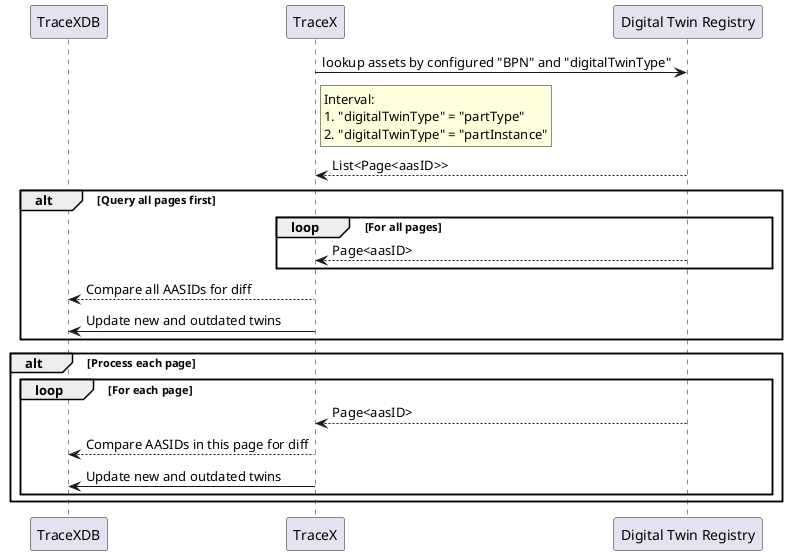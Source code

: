 @startuml
'autonumber
participant TraceXDB
participant TraceX
participant "Digital Twin Registry" as DTR

TraceX -> DTR: lookup assets by configured "BPN" and "digitalTwinType"
rnote right TraceX
Interval:
1. "digitalTwinType" = "partType"
2. "digitalTwinType" = "partInstance"
end rnote

TraceX <-- DTR: List<Page<aasID>>

alt Query all pages first
    loop For all pages
        TraceX <-- DTR: Page<aasID>
    end
    TraceX --> TraceXDB: Compare all AASIDs for diff
    TraceX -> TraceXDB: Update new and outdated twins
end

alt Process each page
    loop For each page
        TraceX <-- DTR: Page<aasID>
        TraceX --> TraceXDB: Compare AASIDs in this page for diff
        TraceX -> TraceXDB: Update new and outdated twins
    end
end

@enduml
